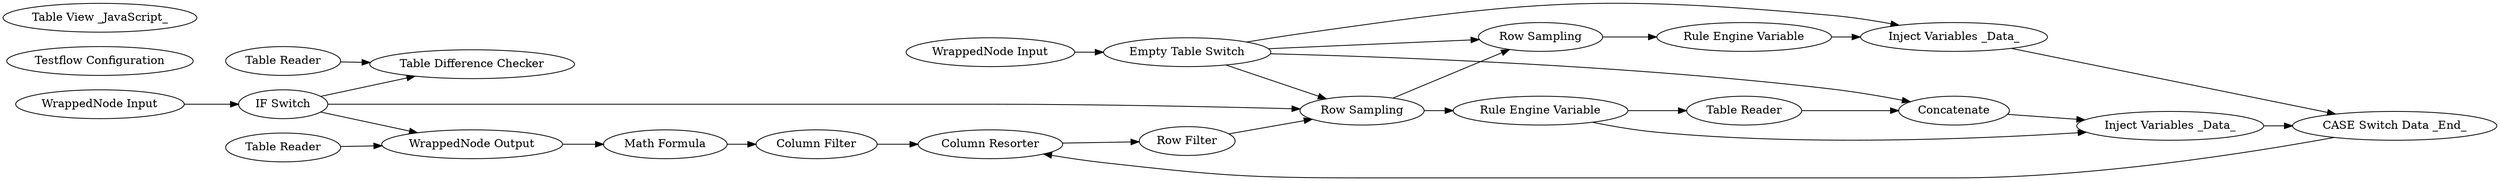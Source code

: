 digraph {
	25 [label="WrappedNode Output"]
	27 [label="Empty Table Switch"]
	29 [label="CASE Switch Data _End_"]
	30 [label=Concatenate]
	31 [label="Inject Variables _Data_"]
	34 [label="Inject Variables _Data_"]
	39 [label="Table Reader"]
	33 [label="Rule Engine Variable"]
	38 [label="Row Sampling"]
	17 [label="Row Sampling"]
	32 [label="Rule Engine Variable"]
	43 [label="WrappedNode Input"]
	4 [label="Table Reader"]
	5 [label="Table Difference Checker"]
	13 [label="IF Switch"]
	15 [label="WrappedNode Output"]
	17 [label="Row Sampling"]
	18 [label="WrappedNode Input"]
	19 [label="Testflow Configuration"]
	22 [label="Math Formula"]
	23 [label="Column Filter"]
	24 [label="Row Filter"]
	25 [label="Column Resorter"]
	28 [label="Table Reader"]
	40 [label="Table View _JavaScript_"]
	38 -> 33
	17 -> 32
	27 -> 30
	27 -> 17
	27 -> 38
	27 -> 34
	29 -> 25
	30 -> 31
	31 -> 29
	34 -> 29
	39 -> 30
	33 -> 34
	32 -> 39
	32 -> 31
	43 -> 27
	4 -> 5
	13 -> 15
	13 -> 5
	13 -> 17
	18 -> 13
	15 -> 22
	17 -> 38
	22 -> 23
	23 -> 25
	24 -> 17
	25 -> 24
	28 -> 15
	rankdir=LR
}
